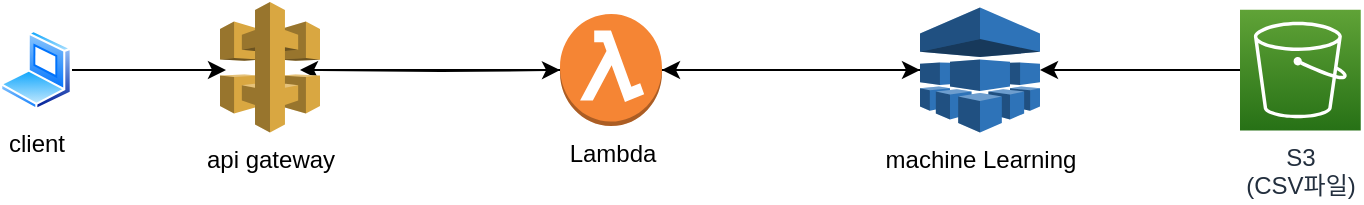 <mxfile version="21.6.1" type="github">
  <diagram name="페이지-1" id="Tyd9hZyFMOXWsH-rBGiS">
    <mxGraphModel dx="954" dy="591" grid="1" gridSize="10" guides="1" tooltips="1" connect="1" arrows="1" fold="1" page="1" pageScale="1" pageWidth="827" pageHeight="1169" math="0" shadow="0">
      <root>
        <mxCell id="0" />
        <mxCell id="1" parent="0" />
        <mxCell id="UVQQwYrs-k6m4sM7kn-I-3" style="edgeStyle=orthogonalEdgeStyle;rounded=0;orthogonalLoop=1;jettySize=auto;html=1;exitX=1;exitY=0.5;exitDx=0;exitDy=0;entryX=0.06;entryY=0.5;entryDx=0;entryDy=0;entryPerimeter=0;" edge="1" parent="1" source="UVQQwYrs-k6m4sM7kn-I-1">
          <mxGeometry relative="1" as="geometry">
            <mxPoint x="203" y="200" as="targetPoint" />
          </mxGeometry>
        </mxCell>
        <mxCell id="UVQQwYrs-k6m4sM7kn-I-1" value="client" style="image;aspect=fixed;perimeter=ellipsePerimeter;html=1;align=center;shadow=0;dashed=0;spacingTop=3;image=img/lib/active_directory/laptop_client.svg;" vertex="1" parent="1">
          <mxGeometry x="90" y="180" width="36" height="40" as="geometry" />
        </mxCell>
        <mxCell id="UVQQwYrs-k6m4sM7kn-I-5" style="edgeStyle=orthogonalEdgeStyle;rounded=0;orthogonalLoop=1;jettySize=auto;html=1;entryX=0;entryY=0.5;entryDx=0;entryDy=0;entryPerimeter=0;" edge="1" parent="1" target="UVQQwYrs-k6m4sM7kn-I-4">
          <mxGeometry relative="1" as="geometry">
            <mxPoint x="250" y="200" as="sourcePoint" />
          </mxGeometry>
        </mxCell>
        <mxCell id="UVQQwYrs-k6m4sM7kn-I-7" style="edgeStyle=orthogonalEdgeStyle;rounded=0;orthogonalLoop=1;jettySize=auto;html=1;entryX=0;entryY=0.5;entryDx=0;entryDy=0;entryPerimeter=0;" edge="1" parent="1" source="UVQQwYrs-k6m4sM7kn-I-4" target="UVQQwYrs-k6m4sM7kn-I-6">
          <mxGeometry relative="1" as="geometry" />
        </mxCell>
        <mxCell id="UVQQwYrs-k6m4sM7kn-I-9" style="edgeStyle=orthogonalEdgeStyle;rounded=0;orthogonalLoop=1;jettySize=auto;html=1;entryX=0.8;entryY=0.5;entryDx=0;entryDy=0;entryPerimeter=0;" edge="1" parent="1" source="UVQQwYrs-k6m4sM7kn-I-4">
          <mxGeometry relative="1" as="geometry">
            <mxPoint x="240" y="200" as="targetPoint" />
          </mxGeometry>
        </mxCell>
        <mxCell id="UVQQwYrs-k6m4sM7kn-I-4" value="Lambda" style="outlineConnect=0;dashed=0;verticalLabelPosition=bottom;verticalAlign=top;align=center;html=1;shape=mxgraph.aws3.lambda_function;fillColor=#F58534;gradientColor=none;" vertex="1" parent="1">
          <mxGeometry x="370" y="172" width="51" height="56" as="geometry" />
        </mxCell>
        <mxCell id="UVQQwYrs-k6m4sM7kn-I-8" style="edgeStyle=orthogonalEdgeStyle;rounded=0;orthogonalLoop=1;jettySize=auto;html=1;" edge="1" parent="1" source="UVQQwYrs-k6m4sM7kn-I-6" target="UVQQwYrs-k6m4sM7kn-I-4">
          <mxGeometry relative="1" as="geometry" />
        </mxCell>
        <mxCell id="UVQQwYrs-k6m4sM7kn-I-6" value="machine Learning" style="outlineConnect=0;dashed=0;verticalLabelPosition=bottom;verticalAlign=top;align=center;html=1;shape=mxgraph.aws3.machine_learning;fillColor=#2E73B8;gradientColor=none;" vertex="1" parent="1">
          <mxGeometry x="550" y="168.75" width="60" height="62.5" as="geometry" />
        </mxCell>
        <mxCell id="UVQQwYrs-k6m4sM7kn-I-10" value="api gateway" style="outlineConnect=0;dashed=0;verticalLabelPosition=bottom;verticalAlign=top;align=center;html=1;shape=mxgraph.aws3.api_gateway;fillColor=#D9A741;gradientColor=none;" vertex="1" parent="1">
          <mxGeometry x="200" y="166" width="50" height="65.25" as="geometry" />
        </mxCell>
        <mxCell id="UVQQwYrs-k6m4sM7kn-I-13" style="edgeStyle=orthogonalEdgeStyle;rounded=0;orthogonalLoop=1;jettySize=auto;html=1;entryX=1;entryY=0.5;entryDx=0;entryDy=0;entryPerimeter=0;" edge="1" parent="1" source="UVQQwYrs-k6m4sM7kn-I-12" target="UVQQwYrs-k6m4sM7kn-I-6">
          <mxGeometry relative="1" as="geometry" />
        </mxCell>
        <mxCell id="UVQQwYrs-k6m4sM7kn-I-12" value="S3&lt;br&gt;(CSV파일)" style="sketch=0;points=[[0,0,0],[0.25,0,0],[0.5,0,0],[0.75,0,0],[1,0,0],[0,1,0],[0.25,1,0],[0.5,1,0],[0.75,1,0],[1,1,0],[0,0.25,0],[0,0.5,0],[0,0.75,0],[1,0.25,0],[1,0.5,0],[1,0.75,0]];outlineConnect=0;fontColor=#232F3E;gradientColor=#60A337;gradientDirection=north;fillColor=#277116;strokeColor=#ffffff;dashed=0;verticalLabelPosition=bottom;verticalAlign=top;align=center;html=1;fontSize=12;fontStyle=0;aspect=fixed;shape=mxgraph.aws4.resourceIcon;resIcon=mxgraph.aws4.s3;" vertex="1" parent="1">
          <mxGeometry x="710" y="169.82" width="60.37" height="60.37" as="geometry" />
        </mxCell>
      </root>
    </mxGraphModel>
  </diagram>
</mxfile>
